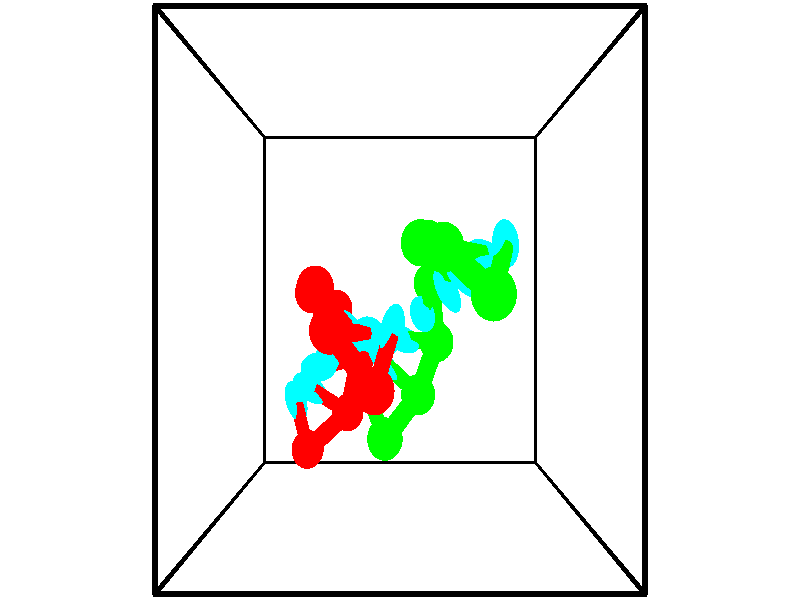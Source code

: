 // switches for output
#declare DRAW_BASES = 1; // possible values are 0, 1; only relevant for DNA ribbons
#declare DRAW_BASES_TYPE = 3; // possible values are 1, 2, 3; only relevant for DNA ribbons
#declare DRAW_FOG = 0; // set to 1 to enable fog

#include "colors.inc"

#include "transforms.inc"
background { rgb <1, 1, 1>}

#default {
   normal{
       ripples 0.25
       frequency 0.20
       turbulence 0.2
       lambda 5
   }
	finish {
		phong 0.1
		phong_size 40.
	}
}

// original window dimensions: 1024x640


// camera settings

camera {
	sky <-0, 1, 0>
	up <-0, 1, 0>
	right 1.6 * <1, 0, 0>
	location <2.5, 2.5, 11.1562>
	look_at <2.5, 2.5, 2.5>
	direction <0, 0, -8.6562>
	angle 67.0682
}


# declare cpy_camera_pos = <2.5, 2.5, 11.1562>;
# if (DRAW_FOG = 1)
fog {
	fog_type 2
	up vnormalize(cpy_camera_pos)
	color rgbt<1,1,1,0.3>
	distance 1e-5
	fog_alt 3e-3
	fog_offset 4
}
# end


// LIGHTS

# declare lum = 6;
global_settings {
	ambient_light rgb lum * <0.05, 0.05, 0.05>
	max_trace_level 15
}# declare cpy_direct_light_amount = 0.25;
light_source
{	1000 * <-1, -1, 1>,
	rgb lum * cpy_direct_light_amount
	parallel
}

light_source
{	1000 * <1, 1, -1>,
	rgb lum * cpy_direct_light_amount
	parallel
}

// strand 0

// nucleotide -1

// particle -1
sphere {
	<1.044471, 0.538537, 1.638161> 0.250000
	pigment { color rgbt <1,0,0,0> }
	no_shadow
}
cylinder {
	<0.912277, 0.877777, 1.472507>,  <0.832961, 1.081321, 1.373115>, 0.100000
	pigment { color rgbt <1,0,0,0> }
	no_shadow
}
cylinder {
	<0.912277, 0.877777, 1.472507>,  <1.044471, 0.538537, 1.638161>, 0.100000
	pigment { color rgbt <1,0,0,0> }
	no_shadow
}

// particle -1
sphere {
	<0.912277, 0.877777, 1.472507> 0.100000
	pigment { color rgbt <1,0,0,0> }
	no_shadow
}
sphere {
	0, 1
	scale<0.080000,0.200000,0.300000>
	matrix <0.644200, 0.523380, 0.557745,
		0.689773, -0.082460, -0.719315,
		-0.330484, 0.848100, -0.414134,
		0.813132, 1.132207, 1.348267>
	pigment { color rgbt <0,1,1,0> }
	no_shadow
}
cylinder {
	<1.660618, 0.990745, 1.430890>,  <1.044471, 0.538537, 1.638161>, 0.130000
	pigment { color rgbt <1,0,0,0> }
	no_shadow
}

// nucleotide -1

// particle -1
sphere {
	<1.660618, 0.990745, 1.430890> 0.250000
	pigment { color rgbt <1,0,0,0> }
	no_shadow
}
cylinder {
	<1.328934, 1.189514, 1.533245>,  <1.129923, 1.308776, 1.594658>, 0.100000
	pigment { color rgbt <1,0,0,0> }
	no_shadow
}
cylinder {
	<1.328934, 1.189514, 1.533245>,  <1.660618, 0.990745, 1.430890>, 0.100000
	pigment { color rgbt <1,0,0,0> }
	no_shadow
}

// particle -1
sphere {
	<1.328934, 1.189514, 1.533245> 0.100000
	pigment { color rgbt <1,0,0,0> }
	no_shadow
}
sphere {
	0, 1
	scale<0.080000,0.200000,0.300000>
	matrix <0.530044, 0.553815, 0.642139,
		0.177380, 0.668100, -0.722620,
		-0.829210, 0.496923, 0.255887,
		1.080171, 1.338591, 1.610011>
	pigment { color rgbt <0,1,1,0> }
	no_shadow
}
cylinder {
	<1.831888, 1.720896, 1.471314>,  <1.660618, 0.990745, 1.430890>, 0.130000
	pigment { color rgbt <1,0,0,0> }
	no_shadow
}

// nucleotide -1

// particle -1
sphere {
	<1.831888, 1.720896, 1.471314> 0.250000
	pigment { color rgbt <1,0,0,0> }
	no_shadow
}
cylinder {
	<1.500320, 1.676010, 1.690514>,  <1.301380, 1.649079, 1.822033>, 0.100000
	pigment { color rgbt <1,0,0,0> }
	no_shadow
}
cylinder {
	<1.500320, 1.676010, 1.690514>,  <1.831888, 1.720896, 1.471314>, 0.100000
	pigment { color rgbt <1,0,0,0> }
	no_shadow
}

// particle -1
sphere {
	<1.500320, 1.676010, 1.690514> 0.100000
	pigment { color rgbt <1,0,0,0> }
	no_shadow
}
sphere {
	0, 1
	scale<0.080000,0.200000,0.300000>
	matrix <0.443674, 0.464729, 0.766277,
		-0.340658, 0.878314, -0.335437,
		-0.828919, -0.112214, 0.547998,
		1.251645, 1.642346, 1.854913>
	pigment { color rgbt <0,1,1,0> }
	no_shadow
}
cylinder {
	<1.500786, 2.385016, 1.659534>,  <1.831888, 1.720896, 1.471314>, 0.130000
	pigment { color rgbt <1,0,0,0> }
	no_shadow
}

// nucleotide -1

// particle -1
sphere {
	<1.500786, 2.385016, 1.659534> 0.250000
	pigment { color rgbt <1,0,0,0> }
	no_shadow
}
cylinder {
	<1.460854, 2.073807, 1.907635>,  <1.436894, 1.887081, 2.056495>, 0.100000
	pigment { color rgbt <1,0,0,0> }
	no_shadow
}
cylinder {
	<1.460854, 2.073807, 1.907635>,  <1.500786, 2.385016, 1.659534>, 0.100000
	pigment { color rgbt <1,0,0,0> }
	no_shadow
}

// particle -1
sphere {
	<1.460854, 2.073807, 1.907635> 0.100000
	pigment { color rgbt <1,0,0,0> }
	no_shadow
}
sphere {
	0, 1
	scale<0.080000,0.200000,0.300000>
	matrix <0.579846, 0.461086, 0.671698,
		-0.808587, 0.426707, 0.405103,
		-0.099831, -0.778023, 0.620252,
		1.430904, 1.840400, 2.093710>
	pigment { color rgbt <0,1,1,0> }
	no_shadow
}
cylinder {
	<1.214457, 2.586964, 2.314856>,  <1.500786, 2.385016, 1.659534>, 0.130000
	pigment { color rgbt <1,0,0,0> }
	no_shadow
}

// nucleotide -1

// particle -1
sphere {
	<1.214457, 2.586964, 2.314856> 0.250000
	pigment { color rgbt <1,0,0,0> }
	no_shadow
}
cylinder {
	<1.438953, 2.264465, 2.389664>,  <1.573651, 2.070966, 2.434548>, 0.100000
	pigment { color rgbt <1,0,0,0> }
	no_shadow
}
cylinder {
	<1.438953, 2.264465, 2.389664>,  <1.214457, 2.586964, 2.314856>, 0.100000
	pigment { color rgbt <1,0,0,0> }
	no_shadow
}

// particle -1
sphere {
	<1.438953, 2.264465, 2.389664> 0.100000
	pigment { color rgbt <1,0,0,0> }
	no_shadow
}
sphere {
	0, 1
	scale<0.080000,0.200000,0.300000>
	matrix <0.540331, 0.528092, 0.655104,
		-0.626938, -0.266619, 0.732027,
		0.561240, -0.806247, 0.187018,
		1.607325, 2.022591, 2.445769>
	pigment { color rgbt <0,1,1,0> }
	no_shadow
}
cylinder {
	<1.363690, 2.635388, 3.060162>,  <1.214457, 2.586964, 2.314856>, 0.130000
	pigment { color rgbt <1,0,0,0> }
	no_shadow
}

// nucleotide -1

// particle -1
sphere {
	<1.363690, 2.635388, 3.060162> 0.250000
	pigment { color rgbt <1,0,0,0> }
	no_shadow
}
cylinder {
	<1.617332, 2.355804, 2.927879>,  <1.769518, 2.188054, 2.848510>, 0.100000
	pigment { color rgbt <1,0,0,0> }
	no_shadow
}
cylinder {
	<1.617332, 2.355804, 2.927879>,  <1.363690, 2.635388, 3.060162>, 0.100000
	pigment { color rgbt <1,0,0,0> }
	no_shadow
}

// particle -1
sphere {
	<1.617332, 2.355804, 2.927879> 0.100000
	pigment { color rgbt <1,0,0,0> }
	no_shadow
}
sphere {
	0, 1
	scale<0.080000,0.200000,0.300000>
	matrix <0.684729, 0.308873, 0.660109,
		-0.359243, -0.645023, 0.674456,
		0.634106, -0.698959, -0.330706,
		1.807564, 2.146117, 2.828668>
	pigment { color rgbt <0,1,1,0> }
	no_shadow
}
cylinder {
	<1.617591, 2.182394, 3.628736>,  <1.363690, 2.635388, 3.060162>, 0.130000
	pigment { color rgbt <1,0,0,0> }
	no_shadow
}

// nucleotide -1

// particle -1
sphere {
	<1.617591, 2.182394, 3.628736> 0.250000
	pigment { color rgbt <1,0,0,0> }
	no_shadow
}
cylinder {
	<1.890385, 2.145721, 3.338497>,  <2.054061, 2.123718, 3.164354>, 0.100000
	pigment { color rgbt <1,0,0,0> }
	no_shadow
}
cylinder {
	<1.890385, 2.145721, 3.338497>,  <1.617591, 2.182394, 3.628736>, 0.100000
	pigment { color rgbt <1,0,0,0> }
	no_shadow
}

// particle -1
sphere {
	<1.890385, 2.145721, 3.338497> 0.100000
	pigment { color rgbt <1,0,0,0> }
	no_shadow
}
sphere {
	0, 1
	scale<0.080000,0.200000,0.300000>
	matrix <0.729331, 0.159243, 0.665371,
		0.054544, -0.982973, 0.175467,
		0.681983, -0.091682, -0.725599,
		2.094980, 2.118217, 3.120818>
	pigment { color rgbt <0,1,1,0> }
	no_shadow
}
cylinder {
	<2.181716, 1.554793, 3.635684>,  <1.617591, 2.182394, 3.628736>, 0.130000
	pigment { color rgbt <1,0,0,0> }
	no_shadow
}

// nucleotide -1

// particle -1
sphere {
	<2.181716, 1.554793, 3.635684> 0.250000
	pigment { color rgbt <1,0,0,0> }
	no_shadow
}
cylinder {
	<2.307011, 1.911102, 3.503983>,  <2.382187, 2.124888, 3.424962>, 0.100000
	pigment { color rgbt <1,0,0,0> }
	no_shadow
}
cylinder {
	<2.307011, 1.911102, 3.503983>,  <2.181716, 1.554793, 3.635684>, 0.100000
	pigment { color rgbt <1,0,0,0> }
	no_shadow
}

// particle -1
sphere {
	<2.307011, 1.911102, 3.503983> 0.100000
	pigment { color rgbt <1,0,0,0> }
	no_shadow
}
sphere {
	0, 1
	scale<0.080000,0.200000,0.300000>
	matrix <0.742521, -0.013569, 0.669685,
		0.592070, -0.454247, -0.665667,
		0.313235, 0.890772, -0.329254,
		2.400981, 2.178334, 3.405206>
	pigment { color rgbt <0,1,1,0> }
	no_shadow
}
// strand 1

// nucleotide -1

// particle -1
sphere {
	<3.525707, 2.553879, 4.548001> 0.250000
	pigment { color rgbt <0,1,0,0> }
	no_shadow
}
cylinder {
	<3.645914, 2.839035, 4.294552>,  <3.718038, 3.010128, 4.142482>, 0.100000
	pigment { color rgbt <0,1,0,0> }
	no_shadow
}
cylinder {
	<3.645914, 2.839035, 4.294552>,  <3.525707, 2.553879, 4.548001>, 0.100000
	pigment { color rgbt <0,1,0,0> }
	no_shadow
}

// particle -1
sphere {
	<3.645914, 2.839035, 4.294552> 0.100000
	pigment { color rgbt <0,1,0,0> }
	no_shadow
}
sphere {
	0, 1
	scale<0.080000,0.200000,0.300000>
	matrix <-0.617605, -0.360795, -0.698850,
		-0.726810, 0.601346, 0.331859,
		0.300517, 0.712889, -0.633624,
		3.736069, 3.052902, 4.104465>
	pigment { color rgbt <0,1,1,0> }
	no_shadow
}
cylinder {
	<3.003989, 3.013524, 4.084768>,  <3.525707, 2.553879, 4.548001>, 0.130000
	pigment { color rgbt <0,1,0,0> }
	no_shadow
}

// nucleotide -1

// particle -1
sphere {
	<3.003989, 3.013524, 4.084768> 0.250000
	pigment { color rgbt <0,1,0,0> }
	no_shadow
}
cylinder {
	<3.327908, 2.984924, 3.851833>,  <3.522259, 2.967764, 3.712073>, 0.100000
	pigment { color rgbt <0,1,0,0> }
	no_shadow
}
cylinder {
	<3.327908, 2.984924, 3.851833>,  <3.003989, 3.013524, 4.084768>, 0.100000
	pigment { color rgbt <0,1,0,0> }
	no_shadow
}

// particle -1
sphere {
	<3.327908, 2.984924, 3.851833> 0.100000
	pigment { color rgbt <0,1,0,0> }
	no_shadow
}
sphere {
	0, 1
	scale<0.080000,0.200000,0.300000>
	matrix <-0.510248, -0.575766, -0.638859,
		-0.289611, 0.814482, -0.502736,
		0.809798, -0.071500, -0.582336,
		3.570847, 2.963474, 3.677132>
	pigment { color rgbt <0,1,1,0> }
	no_shadow
}
cylinder {
	<2.760448, 3.108886, 3.452485>,  <3.003989, 3.013524, 4.084768>, 0.130000
	pigment { color rgbt <0,1,0,0> }
	no_shadow
}

// nucleotide -1

// particle -1
sphere {
	<2.760448, 3.108886, 3.452485> 0.250000
	pigment { color rgbt <0,1,0,0> }
	no_shadow
}
cylinder {
	<3.090591, 2.889252, 3.399895>,  <3.288678, 2.757471, 3.368341>, 0.100000
	pigment { color rgbt <0,1,0,0> }
	no_shadow
}
cylinder {
	<3.090591, 2.889252, 3.399895>,  <2.760448, 3.108886, 3.452485>, 0.100000
	pigment { color rgbt <0,1,0,0> }
	no_shadow
}

// particle -1
sphere {
	<3.090591, 2.889252, 3.399895> 0.100000
	pigment { color rgbt <0,1,0,0> }
	no_shadow
}
sphere {
	0, 1
	scale<0.080000,0.200000,0.300000>
	matrix <-0.486259, -0.572946, -0.659761,
		0.286938, 0.608471, -0.739885,
		0.825360, -0.549086, -0.131475,
		3.338199, 2.724526, 3.360452>
	pigment { color rgbt <0,1,1,0> }
	no_shadow
}
cylinder {
	<2.887929, 3.180346, 2.760855>,  <2.760448, 3.108886, 3.452485>, 0.130000
	pigment { color rgbt <0,1,0,0> }
	no_shadow
}

// nucleotide -1

// particle -1
sphere {
	<2.887929, 3.180346, 2.760855> 0.250000
	pigment { color rgbt <0,1,0,0> }
	no_shadow
}
cylinder {
	<3.026905, 2.854767, 2.947090>,  <3.110291, 2.659419, 3.058831>, 0.100000
	pigment { color rgbt <0,1,0,0> }
	no_shadow
}
cylinder {
	<3.026905, 2.854767, 2.947090>,  <2.887929, 3.180346, 2.760855>, 0.100000
	pigment { color rgbt <0,1,0,0> }
	no_shadow
}

// particle -1
sphere {
	<3.026905, 2.854767, 2.947090> 0.100000
	pigment { color rgbt <0,1,0,0> }
	no_shadow
}
sphere {
	0, 1
	scale<0.080000,0.200000,0.300000>
	matrix <-0.576299, -0.577032, -0.578718,
		0.739705, -0.067248, -0.669562,
		0.347441, -0.813949, 0.465588,
		3.131137, 2.610582, 3.086766>
	pigment { color rgbt <0,1,1,0> }
	no_shadow
}
cylinder {
	<2.951094, 2.706034, 2.314016>,  <2.887929, 3.180346, 2.760855>, 0.130000
	pigment { color rgbt <0,1,0,0> }
	no_shadow
}

// nucleotide -1

// particle -1
sphere {
	<2.951094, 2.706034, 2.314016> 0.250000
	pigment { color rgbt <0,1,0,0> }
	no_shadow
}
cylinder {
	<2.869986, 2.498322, 2.646095>,  <2.821320, 2.373694, 2.845343>, 0.100000
	pigment { color rgbt <0,1,0,0> }
	no_shadow
}
cylinder {
	<2.869986, 2.498322, 2.646095>,  <2.951094, 2.706034, 2.314016>, 0.100000
	pigment { color rgbt <0,1,0,0> }
	no_shadow
}

// particle -1
sphere {
	<2.869986, 2.498322, 2.646095> 0.100000
	pigment { color rgbt <0,1,0,0> }
	no_shadow
}
sphere {
	0, 1
	scale<0.080000,0.200000,0.300000>
	matrix <-0.581509, -0.618275, -0.528756,
		0.787865, -0.589985, -0.176598,
		-0.202772, -0.519281, 0.830199,
		2.809154, 2.342537, 2.895155>
	pigment { color rgbt <0,1,1,0> }
	no_shadow
}
cylinder {
	<3.039881, 1.982890, 2.229340>,  <2.951094, 2.706034, 2.314016>, 0.130000
	pigment { color rgbt <0,1,0,0> }
	no_shadow
}

// nucleotide -1

// particle -1
sphere {
	<3.039881, 1.982890, 2.229340> 0.250000
	pigment { color rgbt <0,1,0,0> }
	no_shadow
}
cylinder {
	<2.757366, 2.018768, 2.510227>,  <2.587857, 2.040295, 2.678760>, 0.100000
	pigment { color rgbt <0,1,0,0> }
	no_shadow
}
cylinder {
	<2.757366, 2.018768, 2.510227>,  <3.039881, 1.982890, 2.229340>, 0.100000
	pigment { color rgbt <0,1,0,0> }
	no_shadow
}

// particle -1
sphere {
	<2.757366, 2.018768, 2.510227> 0.100000
	pigment { color rgbt <0,1,0,0> }
	no_shadow
}
sphere {
	0, 1
	scale<0.080000,0.200000,0.300000>
	matrix <-0.580581, -0.640975, -0.502072,
		0.405071, -0.762303, 0.504789,
		-0.706288, 0.089696, 0.702219,
		2.545480, 2.045677, 2.720893>
	pigment { color rgbt <0,1,1,0> }
	no_shadow
}
cylinder {
	<2.765740, 1.341700, 2.289422>,  <3.039881, 1.982890, 2.229340>, 0.130000
	pigment { color rgbt <0,1,0,0> }
	no_shadow
}

// nucleotide -1

// particle -1
sphere {
	<2.765740, 1.341700, 2.289422> 0.250000
	pigment { color rgbt <0,1,0,0> }
	no_shadow
}
cylinder {
	<2.483313, 1.580505, 2.441761>,  <2.313856, 1.723788, 2.533164>, 0.100000
	pigment { color rgbt <0,1,0,0> }
	no_shadow
}
cylinder {
	<2.483313, 1.580505, 2.441761>,  <2.765740, 1.341700, 2.289422>, 0.100000
	pigment { color rgbt <0,1,0,0> }
	no_shadow
}

// particle -1
sphere {
	<2.483313, 1.580505, 2.441761> 0.100000
	pigment { color rgbt <0,1,0,0> }
	no_shadow
}
sphere {
	0, 1
	scale<0.080000,0.200000,0.300000>
	matrix <-0.708144, -0.594399, -0.381081,
		-0.001135, -0.538763, 0.842456,
		-0.706068, 0.597012, 0.380847,
		2.271492, 1.759609, 2.556015>
	pigment { color rgbt <0,1,1,0> }
	no_shadow
}
cylinder {
	<2.288137, 0.870814, 2.663130>,  <2.765740, 1.341700, 2.289422>, 0.130000
	pigment { color rgbt <0,1,0,0> }
	no_shadow
}

// nucleotide -1

// particle -1
sphere {
	<2.288137, 0.870814, 2.663130> 0.250000
	pigment { color rgbt <0,1,0,0> }
	no_shadow
}
cylinder {
	<2.117668, 1.215317, 2.552414>,  <2.015387, 1.422019, 2.485985>, 0.100000
	pigment { color rgbt <0,1,0,0> }
	no_shadow
}
cylinder {
	<2.117668, 1.215317, 2.552414>,  <2.288137, 0.870814, 2.663130>, 0.100000
	pigment { color rgbt <0,1,0,0> }
	no_shadow
}

// particle -1
sphere {
	<2.117668, 1.215317, 2.552414> 0.100000
	pigment { color rgbt <0,1,0,0> }
	no_shadow
}
sphere {
	0, 1
	scale<0.080000,0.200000,0.300000>
	matrix <-0.806375, -0.500346, -0.315298,
		-0.410043, 0.088824, 0.907731,
		-0.426173, 0.861257, -0.276789,
		1.989816, 1.473694, 2.469377>
	pigment { color rgbt <0,1,1,0> }
	no_shadow
}
// box output
cylinder {
	<0.000000, 0.000000, 0.000000>,  <5.000000, 0.000000, 0.000000>, 0.025000
	pigment { color rgbt <0,0,0,0> }
	no_shadow
}
cylinder {
	<0.000000, 0.000000, 0.000000>,  <0.000000, 5.000000, 0.000000>, 0.025000
	pigment { color rgbt <0,0,0,0> }
	no_shadow
}
cylinder {
	<0.000000, 0.000000, 0.000000>,  <0.000000, 0.000000, 5.000000>, 0.025000
	pigment { color rgbt <0,0,0,0> }
	no_shadow
}
cylinder {
	<5.000000, 5.000000, 5.000000>,  <0.000000, 5.000000, 5.000000>, 0.025000
	pigment { color rgbt <0,0,0,0> }
	no_shadow
}
cylinder {
	<5.000000, 5.000000, 5.000000>,  <5.000000, 0.000000, 5.000000>, 0.025000
	pigment { color rgbt <0,0,0,0> }
	no_shadow
}
cylinder {
	<5.000000, 5.000000, 5.000000>,  <5.000000, 5.000000, 0.000000>, 0.025000
	pigment { color rgbt <0,0,0,0> }
	no_shadow
}
cylinder {
	<0.000000, 0.000000, 5.000000>,  <0.000000, 5.000000, 5.000000>, 0.025000
	pigment { color rgbt <0,0,0,0> }
	no_shadow
}
cylinder {
	<0.000000, 0.000000, 5.000000>,  <5.000000, 0.000000, 5.000000>, 0.025000
	pigment { color rgbt <0,0,0,0> }
	no_shadow
}
cylinder {
	<5.000000, 5.000000, 0.000000>,  <0.000000, 5.000000, 0.000000>, 0.025000
	pigment { color rgbt <0,0,0,0> }
	no_shadow
}
cylinder {
	<5.000000, 5.000000, 0.000000>,  <5.000000, 0.000000, 0.000000>, 0.025000
	pigment { color rgbt <0,0,0,0> }
	no_shadow
}
cylinder {
	<5.000000, 0.000000, 5.000000>,  <5.000000, 0.000000, 0.000000>, 0.025000
	pigment { color rgbt <0,0,0,0> }
	no_shadow
}
cylinder {
	<0.000000, 5.000000, 0.000000>,  <0.000000, 5.000000, 5.000000>, 0.025000
	pigment { color rgbt <0,0,0,0> }
	no_shadow
}
// end of box output
